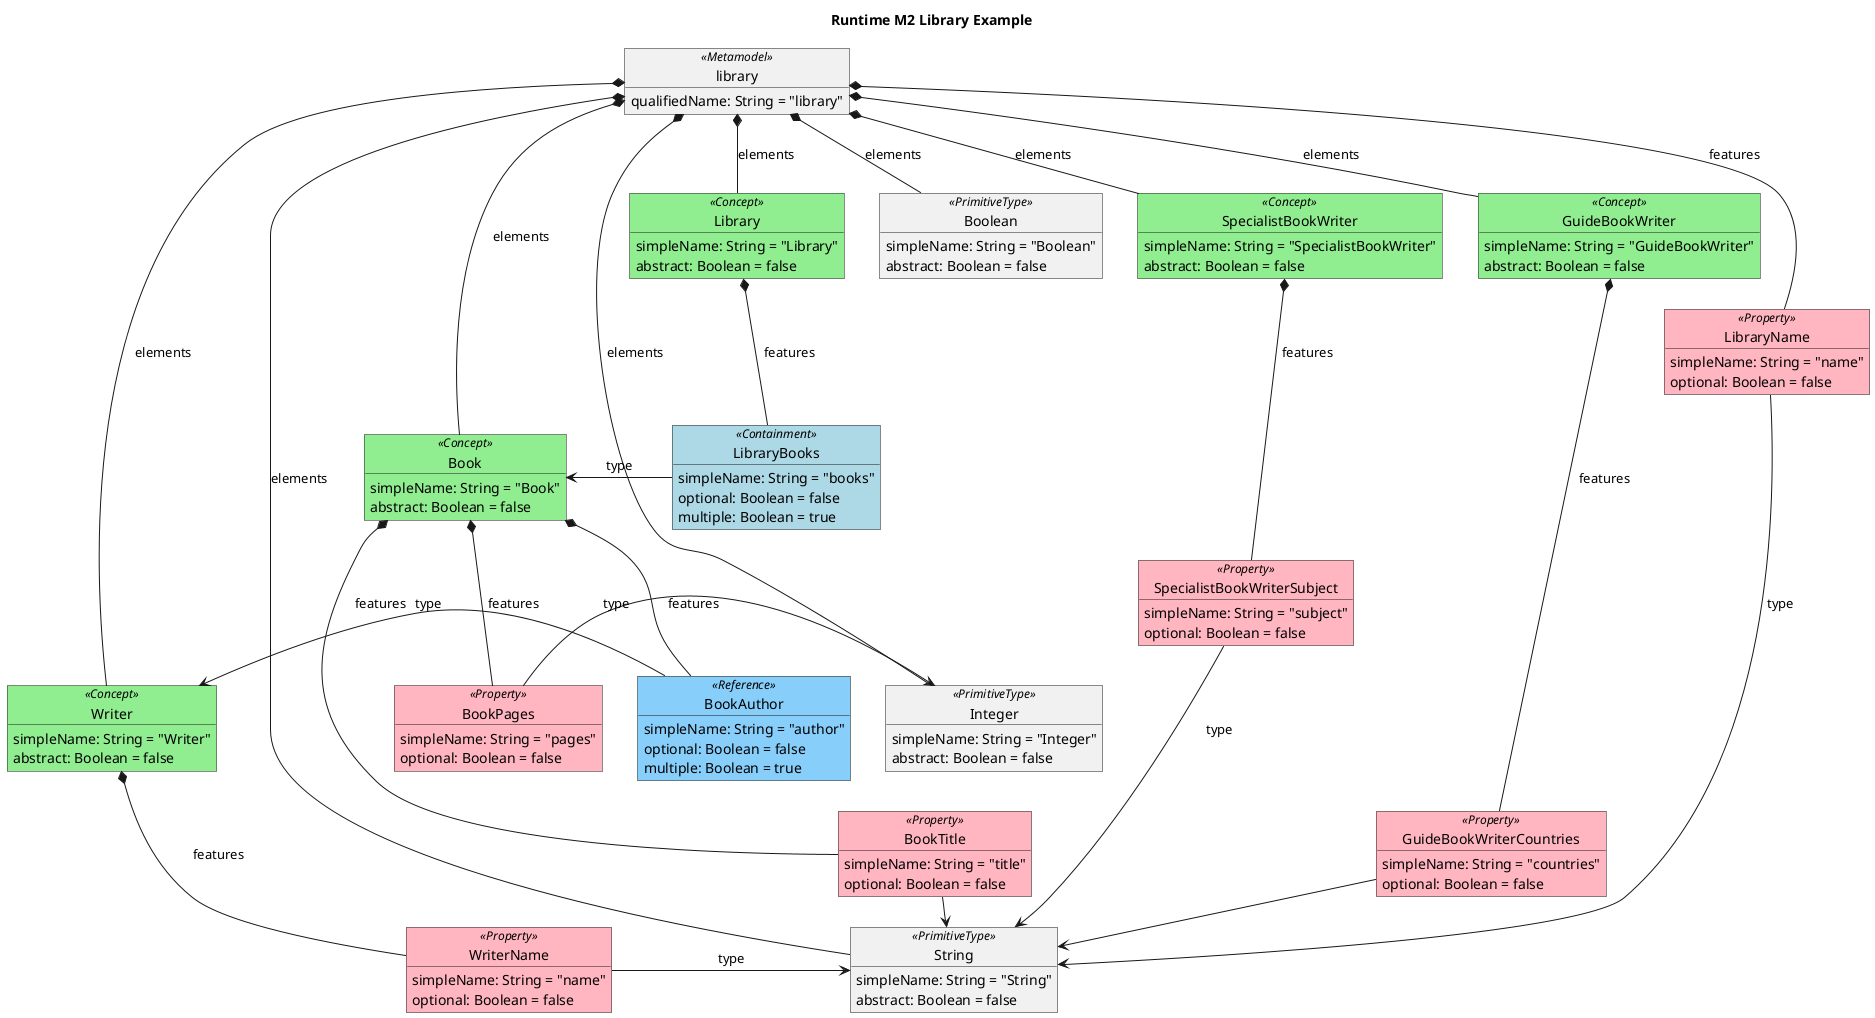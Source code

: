 @startuml
title Runtime M2 Library Example

skinparam object {
    BackgroundColor<<Concept>> LightGreen
    BackgroundColor<<Reference>> LightSkyBlue
    BackgroundColor<<Property>> LightPink
    BackgroundColor<<Containment>> LightBlue
}

object "library" as library<<Metamodel>> {
    qualifiedName: String = "library"
}

object "Boolean" as Boolean<<PrimitiveType>> {
    simpleName: String = "Boolean"
    abstract: Boolean = false
}
library *-- Boolean: elements

object "String" as String<<PrimitiveType>> {
    simpleName: String = "String"
    abstract: Boolean = false
}
library *-- String: elements

object "Integer" as Integer<<PrimitiveType>> {
    simpleName: String = "Integer"
    abstract: Boolean = false
}
library *-- Integer: elements

object "Library" as Library<<Concept>> {
    simpleName: String = "Library"
    abstract: Boolean = false
}
library *-- Library: elements

object "LibraryName" as LibraryName<<Property>> {
    simpleName: String = "name"
    optional: Boolean = false
}
library *-- LibraryName: features
LibraryName -> String: type

object "LibraryBooks" as LibraryBooks<<Containment>> {
    simpleName: String = "books"
    optional: Boolean = false
    multiple: Boolean = true
}
Library *-- LibraryBooks: features

object "Book" as Book<<Concept>> {
    simpleName: String = "Book"
    abstract: Boolean = false
}
library *-- Book: elements

LibraryBooks -> Book: type

object "BookTitle" as BookTitle<<Property>> {
    simpleName: String = "title"
    optional: Boolean = false
}
Book *-- BookTitle: features
BookTitle -> String: type

object "BookPages" as BookPages<<Property>> {
    simpleName: String = "pages"
    optional: Boolean = false
}
Book *-- BookPages: features
BookPages -> Integer: type

object "BookAuthor" as BookAuthor<<Reference>> {
    simpleName: String = "author"
    optional: Boolean = false
    multiple: Boolean = true
}
Book *-- BookAuthor: features

object "Writer" as Writer<<Concept>> {
    simpleName: String = "Writer"
    abstract: Boolean = false
}
library *-- Writer: elements

BookAuthor -> Writer: type

object "WriterName" as WriterName<<Property>> {
    simpleName: String = "name"
    optional: Boolean = false
}
Writer *-- WriterName: features
WriterName -> String: type

object "SpecialistBookWriter" as SpecialistBookWriter<<Concept>> {
    simpleName: String = "SpecialistBookWriter"
    abstract: Boolean = false
}
library *-- SpecialistBookWriter: elements

object "SpecialistBookWriterSubject" as SpecialistBookWriterSubject<<Property>> {
    simpleName: String = "subject"
    optional: Boolean = false
}
SpecialistBookWriter *-- SpecialistBookWriterSubject: features
SpecialistBookWriterSubject -> String: type

object "GuideBookWriter" as GuideBookWriter<<Concept>> {
    simpleName: String = "GuideBookWriter"
    abstract: Boolean = false
}
library *-- GuideBookWriter: elements

object "GuideBookWriterCountries" as GuideBookWriterCountries<<Property>> {
    simpleName: String = "countries"
    optional: Boolean = false
}
GuideBookWriter *-- GuideBookWriterCountries: features
GuideBookWriterCountries -> String: type


@enduml
